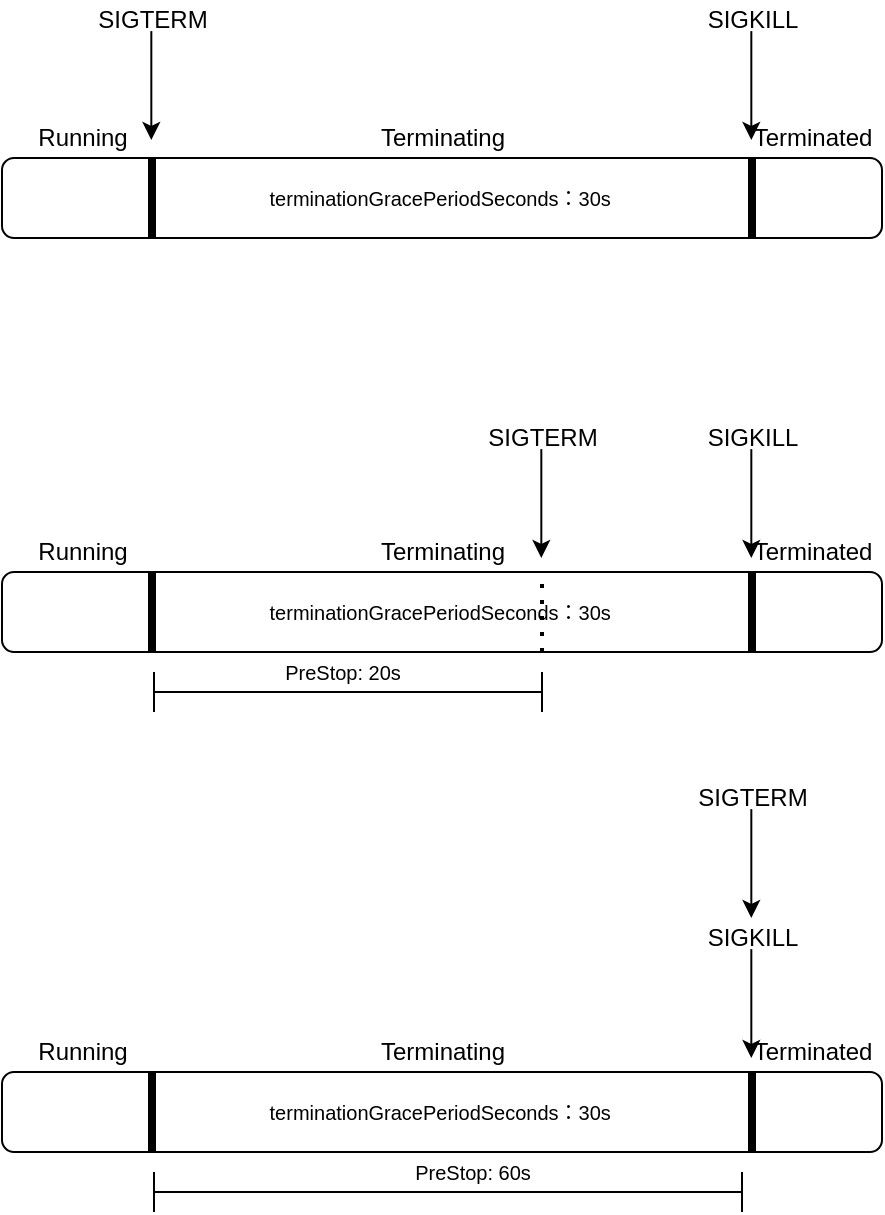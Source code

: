 <mxfile version="17.4.0" type="github">
  <diagram id="C5RBs43oDa-KdzZeNtuy" name="Page-1">
    <mxGraphModel dx="828" dy="478" grid="1" gridSize="10" guides="1" tooltips="1" connect="1" arrows="1" fold="1" page="1" pageScale="1" pageWidth="827" pageHeight="1169" math="0" shadow="0">
      <root>
        <mxCell id="WIyWlLk6GJQsqaUBKTNV-0" />
        <mxCell id="WIyWlLk6GJQsqaUBKTNV-1" parent="WIyWlLk6GJQsqaUBKTNV-0" />
        <mxCell id="0kz52hGXufhBx_2LI1v2-0" value="" style="rounded=1;whiteSpace=wrap;html=1;" vertex="1" parent="WIyWlLk6GJQsqaUBKTNV-1">
          <mxGeometry x="170" y="190" width="440" height="40" as="geometry" />
        </mxCell>
        <mxCell id="0kz52hGXufhBx_2LI1v2-1" value="" style="line;strokeWidth=4;direction=south;html=1;perimeter=backbonePerimeter;points=[];outlineConnect=0;" vertex="1" parent="WIyWlLk6GJQsqaUBKTNV-1">
          <mxGeometry x="240" y="190" width="10" height="40" as="geometry" />
        </mxCell>
        <mxCell id="0kz52hGXufhBx_2LI1v2-2" value="Running" style="text;html=1;align=center;verticalAlign=middle;resizable=0;points=[];autosize=1;strokeColor=none;fillColor=none;" vertex="1" parent="WIyWlLk6GJQsqaUBKTNV-1">
          <mxGeometry x="180" y="170" width="60" height="20" as="geometry" />
        </mxCell>
        <mxCell id="0kz52hGXufhBx_2LI1v2-3" value="Terminating" style="text;html=1;align=center;verticalAlign=middle;resizable=0;points=[];autosize=1;strokeColor=none;fillColor=none;" vertex="1" parent="WIyWlLk6GJQsqaUBKTNV-1">
          <mxGeometry x="350" y="170" width="80" height="20" as="geometry" />
        </mxCell>
        <mxCell id="0kz52hGXufhBx_2LI1v2-4" value="" style="line;strokeWidth=4;direction=south;html=1;perimeter=backbonePerimeter;points=[];outlineConnect=0;" vertex="1" parent="WIyWlLk6GJQsqaUBKTNV-1">
          <mxGeometry x="540" y="190" width="10" height="40" as="geometry" />
        </mxCell>
        <mxCell id="0kz52hGXufhBx_2LI1v2-5" value="Terminated" style="text;html=1;align=center;verticalAlign=middle;resizable=0;points=[];autosize=1;strokeColor=none;fillColor=none;" vertex="1" parent="WIyWlLk6GJQsqaUBKTNV-1">
          <mxGeometry x="540" y="170" width="70" height="20" as="geometry" />
        </mxCell>
        <mxCell id="0kz52hGXufhBx_2LI1v2-9" value="" style="group" vertex="1" connectable="0" parent="WIyWlLk6GJQsqaUBKTNV-1">
          <mxGeometry x="210" y="111" width="70" height="70" as="geometry" />
        </mxCell>
        <mxCell id="0kz52hGXufhBx_2LI1v2-7" value="" style="endArrow=classic;html=1;rounded=0;" edge="1" parent="0kz52hGXufhBx_2LI1v2-9">
          <mxGeometry width="50" height="50" relative="1" as="geometry">
            <mxPoint x="34.66" y="15.556" as="sourcePoint" />
            <mxPoint x="34.66" y="70" as="targetPoint" />
          </mxGeometry>
        </mxCell>
        <mxCell id="0kz52hGXufhBx_2LI1v2-8" value="SIGTERM" style="text;html=1;align=center;verticalAlign=middle;resizable=0;points=[];autosize=1;strokeColor=none;fillColor=none;" vertex="1" parent="0kz52hGXufhBx_2LI1v2-9">
          <mxGeometry width="70" height="20" as="geometry" />
        </mxCell>
        <mxCell id="0kz52hGXufhBx_2LI1v2-10" value="" style="group" vertex="1" connectable="0" parent="WIyWlLk6GJQsqaUBKTNV-1">
          <mxGeometry x="510" y="111" width="70" height="70" as="geometry" />
        </mxCell>
        <mxCell id="0kz52hGXufhBx_2LI1v2-11" value="" style="endArrow=classic;html=1;rounded=0;" edge="1" parent="0kz52hGXufhBx_2LI1v2-10">
          <mxGeometry width="50" height="50" relative="1" as="geometry">
            <mxPoint x="34.66" y="15.556" as="sourcePoint" />
            <mxPoint x="34.66" y="70" as="targetPoint" />
          </mxGeometry>
        </mxCell>
        <mxCell id="0kz52hGXufhBx_2LI1v2-12" value="SIGKILL" style="text;html=1;align=center;verticalAlign=middle;resizable=0;points=[];autosize=1;strokeColor=none;fillColor=none;" vertex="1" parent="0kz52hGXufhBx_2LI1v2-10">
          <mxGeometry x="5" width="60" height="20" as="geometry" />
        </mxCell>
        <mxCell id="0kz52hGXufhBx_2LI1v2-14" value="&lt;font style=&quot;font-size: 10px&quot;&gt;terminationGracePeriodSeconds：30s&amp;nbsp;&lt;/font&gt;" style="text;html=1;align=center;verticalAlign=middle;resizable=0;points=[];autosize=1;strokeColor=none;fillColor=none;fontSize=10;" vertex="1" parent="WIyWlLk6GJQsqaUBKTNV-1">
          <mxGeometry x="280" y="200" width="220" height="20" as="geometry" />
        </mxCell>
        <mxCell id="0kz52hGXufhBx_2LI1v2-15" value="" style="rounded=1;whiteSpace=wrap;html=1;" vertex="1" parent="WIyWlLk6GJQsqaUBKTNV-1">
          <mxGeometry x="170" y="397" width="440" height="40" as="geometry" />
        </mxCell>
        <mxCell id="0kz52hGXufhBx_2LI1v2-16" value="" style="line;strokeWidth=4;direction=south;html=1;perimeter=backbonePerimeter;points=[];outlineConnect=0;" vertex="1" parent="WIyWlLk6GJQsqaUBKTNV-1">
          <mxGeometry x="240" y="397" width="10" height="40" as="geometry" />
        </mxCell>
        <mxCell id="0kz52hGXufhBx_2LI1v2-17" value="Running" style="text;html=1;align=center;verticalAlign=middle;resizable=0;points=[];autosize=1;strokeColor=none;fillColor=none;" vertex="1" parent="WIyWlLk6GJQsqaUBKTNV-1">
          <mxGeometry x="180" y="377" width="60" height="20" as="geometry" />
        </mxCell>
        <mxCell id="0kz52hGXufhBx_2LI1v2-18" value="Terminating" style="text;html=1;align=center;verticalAlign=middle;resizable=0;points=[];autosize=1;strokeColor=none;fillColor=none;" vertex="1" parent="WIyWlLk6GJQsqaUBKTNV-1">
          <mxGeometry x="350" y="377" width="80" height="20" as="geometry" />
        </mxCell>
        <mxCell id="0kz52hGXufhBx_2LI1v2-19" value="" style="line;strokeWidth=4;direction=south;html=1;perimeter=backbonePerimeter;points=[];outlineConnect=0;" vertex="1" parent="WIyWlLk6GJQsqaUBKTNV-1">
          <mxGeometry x="540" y="397" width="10" height="40" as="geometry" />
        </mxCell>
        <mxCell id="0kz52hGXufhBx_2LI1v2-20" value="Terminated" style="text;html=1;align=center;verticalAlign=middle;resizable=0;points=[];autosize=1;strokeColor=none;fillColor=none;" vertex="1" parent="WIyWlLk6GJQsqaUBKTNV-1">
          <mxGeometry x="540" y="377" width="70" height="20" as="geometry" />
        </mxCell>
        <mxCell id="0kz52hGXufhBx_2LI1v2-21" value="" style="group" vertex="1" connectable="0" parent="WIyWlLk6GJQsqaUBKTNV-1">
          <mxGeometry x="405" y="320" width="70" height="70" as="geometry" />
        </mxCell>
        <mxCell id="0kz52hGXufhBx_2LI1v2-22" value="" style="endArrow=classic;html=1;rounded=0;" edge="1" parent="0kz52hGXufhBx_2LI1v2-21">
          <mxGeometry width="50" height="50" relative="1" as="geometry">
            <mxPoint x="34.66" y="15.556" as="sourcePoint" />
            <mxPoint x="34.66" y="70" as="targetPoint" />
          </mxGeometry>
        </mxCell>
        <mxCell id="0kz52hGXufhBx_2LI1v2-23" value="SIGTERM" style="text;html=1;align=center;verticalAlign=middle;resizable=0;points=[];autosize=1;strokeColor=none;fillColor=none;" vertex="1" parent="0kz52hGXufhBx_2LI1v2-21">
          <mxGeometry width="70" height="20" as="geometry" />
        </mxCell>
        <mxCell id="0kz52hGXufhBx_2LI1v2-24" value="" style="group" vertex="1" connectable="0" parent="WIyWlLk6GJQsqaUBKTNV-1">
          <mxGeometry x="510" y="320" width="70" height="70" as="geometry" />
        </mxCell>
        <mxCell id="0kz52hGXufhBx_2LI1v2-25" value="" style="endArrow=classic;html=1;rounded=0;" edge="1" parent="0kz52hGXufhBx_2LI1v2-24">
          <mxGeometry width="50" height="50" relative="1" as="geometry">
            <mxPoint x="34.66" y="15.556" as="sourcePoint" />
            <mxPoint x="34.66" y="70" as="targetPoint" />
          </mxGeometry>
        </mxCell>
        <mxCell id="0kz52hGXufhBx_2LI1v2-26" value="SIGKILL" style="text;html=1;align=center;verticalAlign=middle;resizable=0;points=[];autosize=1;strokeColor=none;fillColor=none;" vertex="1" parent="0kz52hGXufhBx_2LI1v2-24">
          <mxGeometry x="5" width="60" height="20" as="geometry" />
        </mxCell>
        <mxCell id="0kz52hGXufhBx_2LI1v2-27" value="&lt;font style=&quot;font-size: 10px&quot;&gt;terminationGracePeriodSeconds：30s&amp;nbsp;&lt;/font&gt;" style="text;html=1;align=center;verticalAlign=middle;resizable=0;points=[];autosize=1;strokeColor=none;fillColor=none;fontSize=10;" vertex="1" parent="WIyWlLk6GJQsqaUBKTNV-1">
          <mxGeometry x="280" y="407" width="220" height="20" as="geometry" />
        </mxCell>
        <mxCell id="0kz52hGXufhBx_2LI1v2-28" value="" style="endArrow=none;dashed=1;html=1;dashPattern=1 3;strokeWidth=2;rounded=0;fontSize=10;" edge="1" parent="WIyWlLk6GJQsqaUBKTNV-1">
          <mxGeometry width="50" height="50" relative="1" as="geometry">
            <mxPoint x="440" y="437" as="sourcePoint" />
            <mxPoint x="440" y="397" as="targetPoint" />
          </mxGeometry>
        </mxCell>
        <mxCell id="0kz52hGXufhBx_2LI1v2-29" value="" style="shape=crossbar;whiteSpace=wrap;html=1;rounded=1;fontSize=10;" vertex="1" parent="WIyWlLk6GJQsqaUBKTNV-1">
          <mxGeometry x="246" y="447" width="194" height="20" as="geometry" />
        </mxCell>
        <mxCell id="0kz52hGXufhBx_2LI1v2-31" value="PreStop: 20s" style="text;html=1;align=center;verticalAlign=middle;resizable=0;points=[];autosize=1;strokeColor=none;fillColor=none;fontSize=10;" vertex="1" parent="WIyWlLk6GJQsqaUBKTNV-1">
          <mxGeometry x="295" y="437" width="90" height="20" as="geometry" />
        </mxCell>
        <mxCell id="0kz52hGXufhBx_2LI1v2-32" value="" style="rounded=1;whiteSpace=wrap;html=1;" vertex="1" parent="WIyWlLk6GJQsqaUBKTNV-1">
          <mxGeometry x="170" y="647" width="440" height="40" as="geometry" />
        </mxCell>
        <mxCell id="0kz52hGXufhBx_2LI1v2-33" value="" style="line;strokeWidth=4;direction=south;html=1;perimeter=backbonePerimeter;points=[];outlineConnect=0;" vertex="1" parent="WIyWlLk6GJQsqaUBKTNV-1">
          <mxGeometry x="240" y="647" width="10" height="40" as="geometry" />
        </mxCell>
        <mxCell id="0kz52hGXufhBx_2LI1v2-34" value="Running" style="text;html=1;align=center;verticalAlign=middle;resizable=0;points=[];autosize=1;strokeColor=none;fillColor=none;" vertex="1" parent="WIyWlLk6GJQsqaUBKTNV-1">
          <mxGeometry x="180" y="627" width="60" height="20" as="geometry" />
        </mxCell>
        <mxCell id="0kz52hGXufhBx_2LI1v2-35" value="Terminating" style="text;html=1;align=center;verticalAlign=middle;resizable=0;points=[];autosize=1;strokeColor=none;fillColor=none;" vertex="1" parent="WIyWlLk6GJQsqaUBKTNV-1">
          <mxGeometry x="350" y="627" width="80" height="20" as="geometry" />
        </mxCell>
        <mxCell id="0kz52hGXufhBx_2LI1v2-36" value="" style="line;strokeWidth=4;direction=south;html=1;perimeter=backbonePerimeter;points=[];outlineConnect=0;" vertex="1" parent="WIyWlLk6GJQsqaUBKTNV-1">
          <mxGeometry x="540" y="647" width="10" height="40" as="geometry" />
        </mxCell>
        <mxCell id="0kz52hGXufhBx_2LI1v2-37" value="Terminated" style="text;html=1;align=center;verticalAlign=middle;resizable=0;points=[];autosize=1;strokeColor=none;fillColor=none;" vertex="1" parent="WIyWlLk6GJQsqaUBKTNV-1">
          <mxGeometry x="540" y="627" width="70" height="20" as="geometry" />
        </mxCell>
        <mxCell id="0kz52hGXufhBx_2LI1v2-38" value="" style="group" vertex="1" connectable="0" parent="WIyWlLk6GJQsqaUBKTNV-1">
          <mxGeometry x="510" y="500" width="70" height="70" as="geometry" />
        </mxCell>
        <mxCell id="0kz52hGXufhBx_2LI1v2-39" value="" style="endArrow=classic;html=1;rounded=0;" edge="1" parent="0kz52hGXufhBx_2LI1v2-38">
          <mxGeometry width="50" height="50" relative="1" as="geometry">
            <mxPoint x="34.66" y="15.556" as="sourcePoint" />
            <mxPoint x="34.66" y="70" as="targetPoint" />
          </mxGeometry>
        </mxCell>
        <mxCell id="0kz52hGXufhBx_2LI1v2-40" value="SIGTERM" style="text;html=1;align=center;verticalAlign=middle;resizable=0;points=[];autosize=1;strokeColor=none;fillColor=none;" vertex="1" parent="0kz52hGXufhBx_2LI1v2-38">
          <mxGeometry width="70" height="20" as="geometry" />
        </mxCell>
        <mxCell id="0kz52hGXufhBx_2LI1v2-41" value="" style="group" vertex="1" connectable="0" parent="WIyWlLk6GJQsqaUBKTNV-1">
          <mxGeometry x="510" y="570" width="70" height="70" as="geometry" />
        </mxCell>
        <mxCell id="0kz52hGXufhBx_2LI1v2-42" value="" style="endArrow=classic;html=1;rounded=0;" edge="1" parent="0kz52hGXufhBx_2LI1v2-41">
          <mxGeometry width="50" height="50" relative="1" as="geometry">
            <mxPoint x="34.66" y="15.556" as="sourcePoint" />
            <mxPoint x="34.66" y="70" as="targetPoint" />
          </mxGeometry>
        </mxCell>
        <mxCell id="0kz52hGXufhBx_2LI1v2-43" value="SIGKILL" style="text;html=1;align=center;verticalAlign=middle;resizable=0;points=[];autosize=1;strokeColor=none;fillColor=none;" vertex="1" parent="0kz52hGXufhBx_2LI1v2-41">
          <mxGeometry x="5" width="60" height="20" as="geometry" />
        </mxCell>
        <mxCell id="0kz52hGXufhBx_2LI1v2-44" value="&lt;font style=&quot;font-size: 10px&quot;&gt;terminationGracePeriodSeconds：30s&amp;nbsp;&lt;/font&gt;" style="text;html=1;align=center;verticalAlign=middle;resizable=0;points=[];autosize=1;strokeColor=none;fillColor=none;fontSize=10;" vertex="1" parent="WIyWlLk6GJQsqaUBKTNV-1">
          <mxGeometry x="280" y="657" width="220" height="20" as="geometry" />
        </mxCell>
        <mxCell id="0kz52hGXufhBx_2LI1v2-45" value="" style="endArrow=none;dashed=1;html=1;dashPattern=1 3;strokeWidth=2;rounded=0;fontSize=10;" edge="1" parent="WIyWlLk6GJQsqaUBKTNV-1">
          <mxGeometry width="50" height="50" relative="1" as="geometry">
            <mxPoint x="544.71" y="687" as="sourcePoint" />
            <mxPoint x="544.71" y="647" as="targetPoint" />
          </mxGeometry>
        </mxCell>
        <mxCell id="0kz52hGXufhBx_2LI1v2-46" value="" style="shape=crossbar;whiteSpace=wrap;html=1;rounded=1;fontSize=10;" vertex="1" parent="WIyWlLk6GJQsqaUBKTNV-1">
          <mxGeometry x="246" y="697" width="294" height="20" as="geometry" />
        </mxCell>
        <mxCell id="0kz52hGXufhBx_2LI1v2-47" value="PreStop: 60s" style="text;html=1;align=center;verticalAlign=middle;resizable=0;points=[];autosize=1;strokeColor=none;fillColor=none;fontSize=10;" vertex="1" parent="WIyWlLk6GJQsqaUBKTNV-1">
          <mxGeometry x="360" y="687" width="90" height="20" as="geometry" />
        </mxCell>
      </root>
    </mxGraphModel>
  </diagram>
</mxfile>
